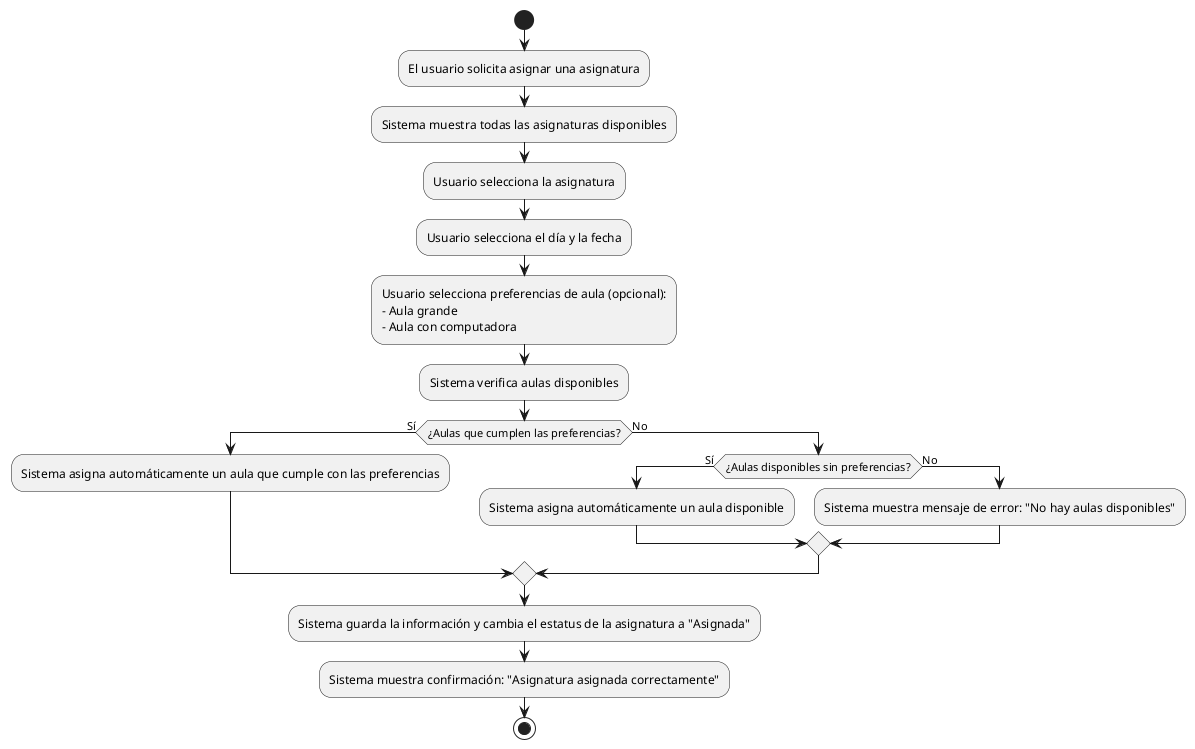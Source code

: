 @startuml
start
:El usuario solicita asignar una asignatura;
:Sistema muestra todas las asignaturas disponibles;
:Usuario selecciona la asignatura;
:Usuario selecciona el día y la fecha;
:Usuario selecciona preferencias de aula (opcional): 
- Aula grande 
- Aula con computadora;
:Sistema verifica aulas disponibles;
if (¿Aulas que cumplen las preferencias?) then (Sí)
  :Sistema asigna automáticamente un aula que cumple con las preferencias;
else (No)
  if (¿Aulas disponibles sin preferencias?) then (Sí)
    :Sistema asigna automáticamente un aula disponible;
  else (No)
    :Sistema muestra mensaje de error: "No hay aulas disponibles";
  endif
endif
:Sistema guarda la información y cambia el estatus de la asignatura a "Asignada";
:Sistema muestra confirmación: "Asignatura asignada correctamente";
stop
@enduml
